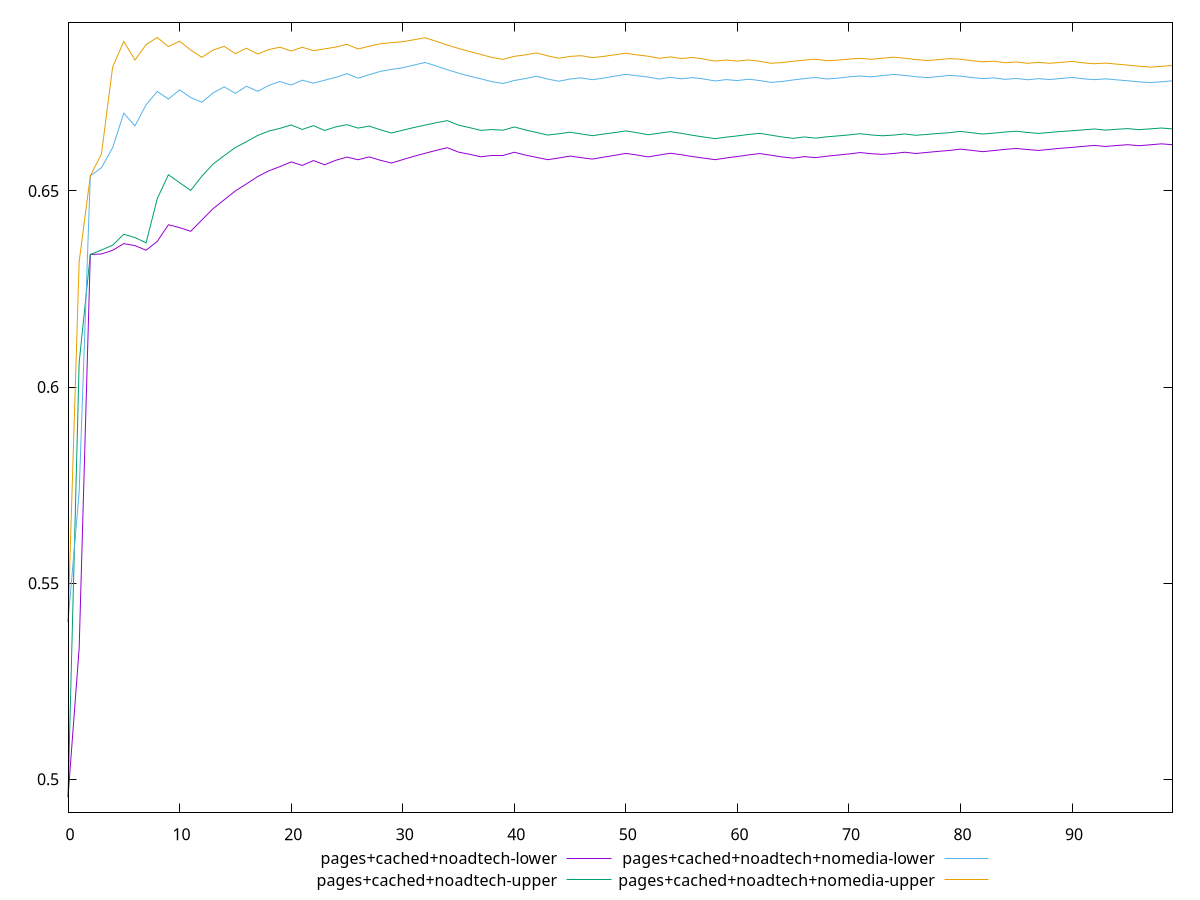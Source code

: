 reset

$pagesCachedNoadtechLower <<EOF
0 0.4954440904850804
1 0.5334042275805426
2 0.6338151056624212
3 0.63393644545989
4 0.6348903380597898
5 0.6365804212475006
6 0.6360741616126593
7 0.6348958095145218
8 0.6371404524905608
9 0.6413904081542701
10 0.6406565004429381
11 0.639727920152384
12 0.642616154298973
13 0.6454899809100536
14 0.6477480913240512
15 0.6500176640309873
16 0.6518127869799741
17 0.6536878367230325
18 0.6551443878874219
19 0.6562210427990145
20 0.6574145989883895
21 0.6565127333081291
22 0.6577623417182186
23 0.6566881669994006
24 0.6578307328169833
25 0.6586440493888778
26 0.6579632980423916
27 0.6586917131304048
28 0.6578328108072546
29 0.6571296749472814
30 0.6579996713583576
31 0.6588349682197051
32 0.6596109474043269
33 0.6603566931316476
34 0.661042920225455
35 0.6599178576669316
36 0.6593532933348812
37 0.6587233303436958
38 0.6590577962952427
39 0.6590470304633959
40 0.659878490680912
41 0.6591599960799198
42 0.6585743322068731
43 0.6579833174459787
44 0.6584093905149756
45 0.6589039226934708
46 0.6584987690684421
47 0.6581399641705694
48 0.6586286499921368
49 0.6590832633680331
50 0.6595852594468434
51 0.659177969168314
52 0.6586967646854571
53 0.6591691478532674
54 0.6596207166345079
55 0.6592266643008482
56 0.658770862851422
57 0.6583700973947179
58 0.6579860944758142
59 0.6584238130483488
60 0.6587887187484035
61 0.659196536078667
62 0.6595511977033929
63 0.6591211031664029
64 0.6586887995235187
65 0.6583706449542344
66 0.6587683592550763
67 0.6584998554110033
68 0.6588664808568125
69 0.6591578889785944
70 0.6594486593995779
71 0.6597945736976186
72 0.6595107486201797
73 0.6593401009956562
74 0.6595562482084387
75 0.6598837827886516
76 0.6595634464879138
77 0.6598350466051922
78 0.6601003600425441
79 0.6603379593341097
80 0.6606685063226956
81 0.660358549301055
82 0.6600276695040964
83 0.6603118141190064
84 0.6606117545505248
85 0.660848215430084
86 0.6605651192605682
87 0.6603404297655013
88 0.6606211986426981
89 0.6608954625507308
90 0.6611147985086616
91 0.661372100140955
92 0.661629325188491
93 0.6613505041055993
94 0.6615996930568456
95 0.6618020808566669
96 0.6615432534596151
97 0.6617806140735254
98 0.662017476983338
99 0.6618086097888439
EOF

$pagesCachedNoadtechUpper <<EOF
0 0.4954440904850804
1 0.6062353508628193
2 0.6338151056624212
3 0.634960489313421
4 0.6361780480039737
5 0.6389668017378931
6 0.6381237352296709
7 0.6367760431287852
8 0.6480387913718939
9 0.6541469116149194
10 0.6521208550664248
11 0.6501541672453133
12 0.6537837665551312
13 0.6568575315944911
14 0.6590180154318259
15 0.6610861975042822
16 0.662573241586009
17 0.6641567411031379
18 0.6652803154416616
19 0.6659711903215859
20 0.6668336249304698
21 0.6656947151491264
22 0.6666693320011503
23 0.665435010570908
24 0.6663439884079015
25 0.6669047921784251
26 0.6660393688549641
27 0.666550142945802
28 0.6655970687321671
29 0.6647858114321546
30 0.665497772907403
31 0.6661784931402791
32 0.6668010898504887
33 0.6673992197041643
34 0.6679397412437463
35 0.666803418204988
36 0.666151890656664
37 0.6654592108465996
38 0.6656611219562306
39 0.6654975916077758
40 0.6663261804758408
41 0.6655710988833371
42 0.6649181338589958
43 0.6642656122889948
44 0.6645931185312138
45 0.6649948651481581
46 0.6645377161984112
47 0.6641009545431906
48 0.6645136177489255
49 0.6648892524818549
50 0.6653169505477798
51 0.6648606887865112
52 0.6643390045811572
53 0.6647456475547578
54 0.665131615788891
55 0.6646853204100569
56 0.6641935886809078
57 0.6637580822825927
58 0.6633485608843985
59 0.6637348974719579
60 0.6640455439984886
61 0.6644016006741634
62 0.6647034875852648
63 0.6642439284291105
64 0.6637754052858256
65 0.66342339616591
66 0.6637775750433658
67 0.6634803465935408
68 0.6638047123149045
69 0.6640502264979901
70 0.664295124393707
71 0.6645990995238876
72 0.6642875950506182
73 0.6640805107612909
74 0.6642544275061919
75 0.6645442485292677
76 0.6642027549835984
77 0.6644350686949617
78 0.6646624327779616
79 0.66486028720536
80 0.6651935880046478
81 0.664862752357957
82 0.6645153644028469
83 0.6647644569407075
84 0.6650319251844272
85 0.6652315387469222
86 0.6649324604419737
87 0.6646804756075559
88 0.66492962495778
89 0.6651723954339019
90 0.6653580411652402
91 0.6655841363117442
92 0.6658107788940135
93 0.6655159210926532
94 0.665735498204343
95 0.6659062008377221
96 0.6656367619189023
97 0.6658455961606817
98 0.6660543533243073
99 0.6658373305132522
EOF

$pagesCachedNoadtechNomediaLower <<EOF
0 0.5400648853491867
1 0.5732731195969046
2 0.6538431534476699
3 0.6559385135792327
4 0.6610339957677122
5 0.6698369645349322
6 0.6666083889236085
7 0.6719754290719772
8 0.6753850379079286
9 0.6734278654847219
10 0.6757972233977292
11 0.6738239578134337
12 0.6726378899795731
13 0.6749937665152022
14 0.6765539690751972
15 0.6748924164554648
16 0.676710690737479
17 0.6754189661611817
18 0.6769197909250683
19 0.6779138935403458
20 0.6770177974301322
21 0.6782556559014147
22 0.6775074216642835
23 0.6782438296641901
24 0.6789715196945405
25 0.6799107843020801
26 0.6787705670984377
27 0.679661145632702
28 0.6804986876218281
29 0.6809933021249142
30 0.6814236789181182
31 0.6821051164381298
32 0.682773846979533
33 0.6818745431519521
34 0.6809313208446537
35 0.6800483746174578
36 0.6792680136410308
37 0.6786013393623423
38 0.6778630704156094
39 0.6774219137950651
40 0.6781692606739865
41 0.6786687473806933
42 0.6792622486352474
43 0.6785388790304323
44 0.6779871646738077
45 0.6785482949031403
46 0.6788426445564997
47 0.6783727379152598
48 0.6787831358600857
49 0.6792781977742721
50 0.6797547212809786
51 0.6793790324461224
52 0.6790508433218394
53 0.6785405805311289
54 0.6789815519484524
55 0.6785878876356386
56 0.6789147305584339
57 0.67855487212532
58 0.6780530032055074
59 0.6783980251519549
60 0.6781526522161633
61 0.6785063433532423
62 0.6781671844909221
63 0.6776827101617522
64 0.6779291997147994
65 0.6783160260023764
66 0.678656189575416
67 0.6789541171393423
68 0.6785617904889845
69 0.6787727795260444
70 0.6790887746840716
71 0.6793187102613054
72 0.6790942949443421
73 0.6794142143647552
74 0.6797271665727235
75 0.6794671932313219
76 0.6791419814360078
77 0.6789098403972875
78 0.6791665329941768
79 0.6794729345297101
80 0.6792821326961116
81 0.6789265279049831
82 0.6786564728945346
83 0.6788270569020005
84 0.6784667867601546
85 0.6786963750423296
86 0.6783631435663565
87 0.6786426546849019
88 0.6784146326795558
89 0.6786890301723829
90 0.6789569996651141
91 0.6785990034639595
92 0.6783885365213909
93 0.6785907754790687
94 0.6783410765139801
95 0.6781003124098604
96 0.6778339756639882
97 0.6776336679232244
98 0.6778406745397894
99 0.6781006000678887
EOF

$pagesCachedNoadtechNomediaUpper <<EOF
0 0.5400648853491867
1 0.6319513891955936
2 0.6538431534476699
3 0.659475429422428
4 0.681578665783236
5 0.6881502706046303
6 0.6833868162558052
7 0.6873240492659985
8 0.6891387516818704
9 0.6868357311005839
10 0.688201544950533
11 0.685956673691561
12 0.6840776850559465
13 0.6859188362867383
14 0.68688748429595
15 0.6850139638806005
16 0.6864095571110159
17 0.6849242122383262
18 0.6860548198050863
19 0.6866613056658005
20 0.6856867238535013
21 0.6866401433726249
22 0.6857823556487154
23 0.6862364789120666
24 0.6866893106664724
25 0.6873988458459556
26 0.6862189610368955
27 0.6869079962898004
28 0.6875514359551745
29 0.6878282982436039
30 0.6880535111464524
31 0.6885585978195854
32 0.6890627048789273
33 0.6881810050339981
34 0.6872280191879676
35 0.6863451868910885
36 0.6855470653863199
37 0.6848180789054715
38 0.6840471955703484
39 0.68357213220869
40 0.6843300064789061
41 0.6847113281538589
42 0.6851980366673808
43 0.6844523000977298
44 0.683847410968789
45 0.6843134919969829
46 0.6844975300930942
47 0.6839995010813793
48 0.6843180925480027
49 0.6847274570940036
50 0.6851218998189664
51 0.6847046113438564
52 0.6843611326838188
53 0.683827093491697
54 0.6841946557782889
55 0.683776927742827
56 0.6840330316787376
57 0.6836385897626106
58 0.6831175571398669
59 0.6834001041643342
60 0.6831278120338365
61 0.6834226263896224
62 0.6830604034763332
63 0.682558310926592
64 0.6827493231969148
65 0.6830869331031151
66 0.6833742836172267
67 0.6836193678432927
68 0.6832109625590304
69 0.6833718671833483
70 0.6836381443875973
71 0.6838187783536724
72 0.6835764169377161
73 0.6838527586088881
74 0.684122580399717
75 0.6838545092815913
76 0.683519317045383
77 0.6832762466579643
78 0.6834912594460257
79 0.6837594064880042
80 0.6836034839514467
81 0.6832365068963641
82 0.6829515667942518
83 0.6830825867318131
84 0.6827082073099144
85 0.6829004724967636
86 0.6825571402996423
87 0.6828029715760858
88 0.682557773994129
89 0.6827999151387376
90 0.6830360830674933
91 0.6826690875829478
92 0.6824423154911108
93 0.6826109375519517
94 0.682348293094525
95 0.6820949601626884
96 0.6818152752526938
97 0.6815946673064517
98 0.6817735718873552
99 0.6820075243706515
EOF

set key outside below
set xrange [0:99]
set yrange [0.49157019726114465:0.6930126449058063]
set trange [0.49157019726114465:0.6930126449058063]
set terminal svg size 640, 560 enhanced background rgb 'white'
set output "report_00019_2021-02-10T18-14-37.922Z//meta/scoreEstimate/comparison/sorted/2_vs_3.svg"

plot $pagesCachedNoadtechLower title "pages+cached+noadtech-lower" with line, \
     $pagesCachedNoadtechUpper title "pages+cached+noadtech-upper" with line, \
     $pagesCachedNoadtechNomediaLower title "pages+cached+noadtech+nomedia-lower" with line, \
     $pagesCachedNoadtechNomediaUpper title "pages+cached+noadtech+nomedia-upper" with line

reset
